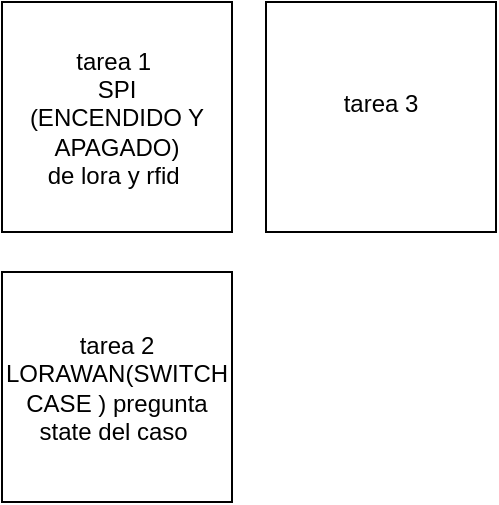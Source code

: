 <mxfile version="24.7.17">
  <diagram name="Página-1" id="YH5fWdVlZLKdDfrG_WIM">
    <mxGraphModel dx="1450" dy="607" grid="0" gridSize="10" guides="1" tooltips="1" connect="1" arrows="1" fold="1" page="0" pageScale="1" pageWidth="827" pageHeight="1169" math="0" shadow="0">
      <root>
        <mxCell id="0" />
        <mxCell id="1" parent="0" />
        <mxCell id="JJ9GRUXrNec1wWk0UbON-1" value="tarea 1&amp;nbsp;&lt;br&gt;SPI&lt;div&gt;(ENCENDIDO Y APAGADO)&lt;/div&gt;&lt;div&gt;de lora y rfid&amp;nbsp;&lt;/div&gt;" style="rounded=0;whiteSpace=wrap;html=1;" vertex="1" parent="1">
          <mxGeometry x="-94" y="42" width="115" height="115" as="geometry" />
        </mxCell>
        <mxCell id="JJ9GRUXrNec1wWk0UbON-3" value="tarea 2 LORAWAN&lt;span style=&quot;background-color: initial;&quot;&gt;(SWITCH CASE ) pregunta state del caso&amp;nbsp;&lt;/span&gt;" style="rounded=0;whiteSpace=wrap;html=1;" vertex="1" parent="1">
          <mxGeometry x="-94" y="177" width="115" height="115" as="geometry" />
        </mxCell>
        <mxCell id="JJ9GRUXrNec1wWk0UbON-5" value="tarea 3&lt;br&gt;&lt;span style=&quot;background-color: initial;&quot;&gt;&amp;nbsp;&lt;/span&gt;" style="rounded=0;whiteSpace=wrap;html=1;" vertex="1" parent="1">
          <mxGeometry x="38" y="42" width="115" height="115" as="geometry" />
        </mxCell>
      </root>
    </mxGraphModel>
  </diagram>
</mxfile>
